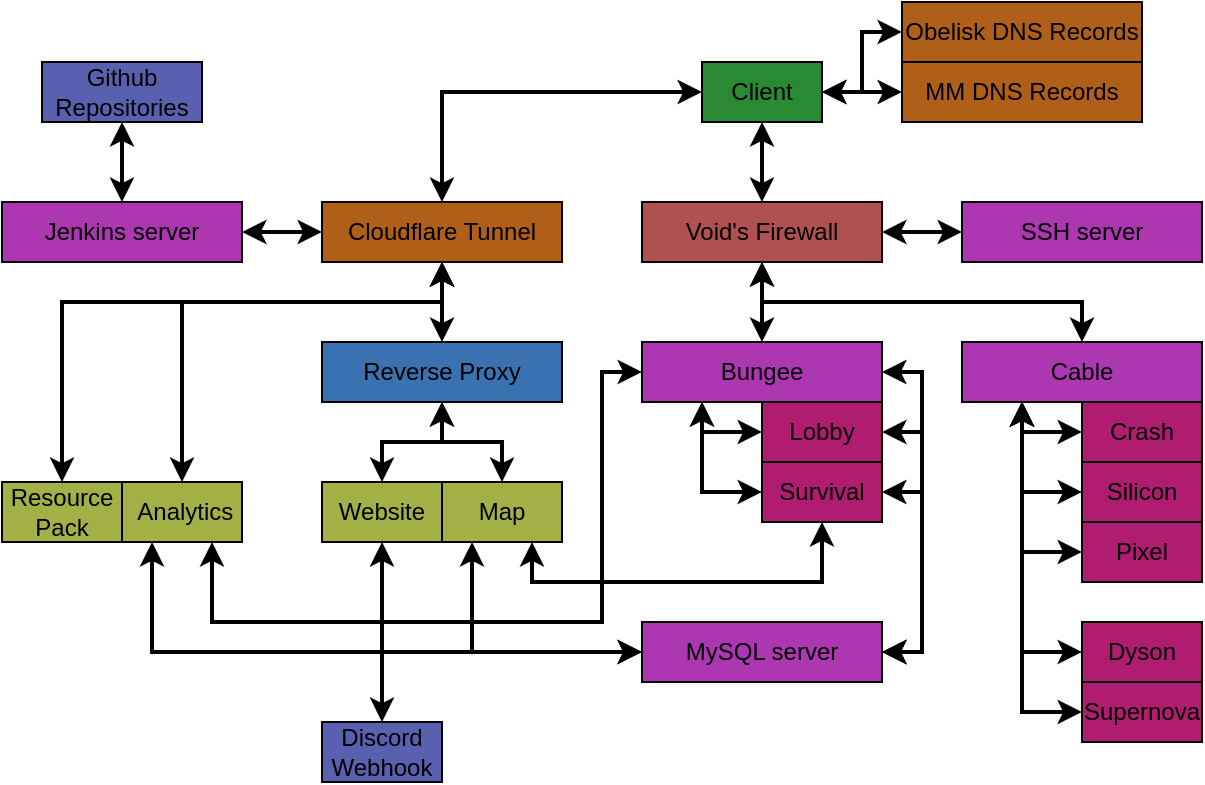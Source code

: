 <mxfile version="20.8.16" type="device"><diagram name="Page-1" id="O-rDqSpJpENzG2nXrZEO"><mxGraphModel dx="460" dy="293" grid="1" gridSize="10" guides="1" tooltips="1" connect="1" arrows="1" fold="1" page="1" pageScale="1" pageWidth="1169" pageHeight="827" math="0" shadow="0"><root><mxCell id="0"/><mxCell id="1" parent="0"/><mxCell id="ibCVNriFq5bXhmdNVv5Q-6" style="edgeStyle=orthogonalEdgeStyle;rounded=0;orthogonalLoop=1;jettySize=auto;html=1;startArrow=classic;startFill=1;strokeWidth=2;" parent="1" source="ibCVNriFq5bXhmdNVv5Q-1" edge="1"><mxGeometry relative="1" as="geometry"><mxPoint x="500" y="260" as="targetPoint"/></mxGeometry></mxCell><mxCell id="ibCVNriFq5bXhmdNVv5Q-7" style="edgeStyle=orthogonalEdgeStyle;rounded=0;orthogonalLoop=1;jettySize=auto;html=1;entryX=0;entryY=0.5;entryDx=0;entryDy=0;startArrow=classic;startFill=1;strokeWidth=2;" parent="1" source="ibCVNriFq5bXhmdNVv5Q-1" target="ibCVNriFq5bXhmdNVv5Q-2" edge="1"><mxGeometry relative="1" as="geometry"/></mxCell><mxCell id="ibCVNriFq5bXhmdNVv5Q-27" style="edgeStyle=orthogonalEdgeStyle;rounded=0;orthogonalLoop=1;jettySize=auto;html=1;strokeWidth=2;startArrow=classic;startFill=1;entryX=0.5;entryY=0;entryDx=0;entryDy=0;" parent="1" source="ibCVNriFq5bXhmdNVv5Q-1" target="ibCVNriFq5bXhmdNVv5Q-3" edge="1"><mxGeometry relative="1" as="geometry"><mxPoint x="340" y="230" as="targetPoint"/></mxGeometry></mxCell><mxCell id="sYzUzIoZ7bheXTovku1y-75" style="edgeStyle=orthogonalEdgeStyle;rounded=0;orthogonalLoop=1;jettySize=auto;html=1;entryX=0;entryY=0.5;entryDx=0;entryDy=0;strokeWidth=2;startArrow=classic;startFill=1;" edge="1" parent="1" source="ibCVNriFq5bXhmdNVv5Q-1" target="sYzUzIoZ7bheXTovku1y-73"><mxGeometry relative="1" as="geometry"/></mxCell><mxCell id="ibCVNriFq5bXhmdNVv5Q-1" value="Client" style="rounded=0;whiteSpace=wrap;html=1;fillColor=#298A33;" parent="1" vertex="1"><mxGeometry x="470" y="190" width="60" height="30" as="geometry"/></mxCell><mxCell id="ibCVNriFq5bXhmdNVv5Q-2" value="MM DNS Records" style="rounded=0;whiteSpace=wrap;html=1;fillColor=#B05F19;" parent="1" vertex="1"><mxGeometry x="570" y="190" width="120" height="30" as="geometry"/></mxCell><mxCell id="sYzUzIoZ7bheXTovku1y-68" style="edgeStyle=orthogonalEdgeStyle;rounded=0;orthogonalLoop=1;jettySize=auto;html=1;entryX=0.5;entryY=0;entryDx=0;entryDy=0;strokeWidth=2;startArrow=classic;startFill=1;" edge="1" parent="1" source="ibCVNriFq5bXhmdNVv5Q-3" target="sYzUzIoZ7bheXTovku1y-37"><mxGeometry relative="1" as="geometry"><Array as="points"><mxPoint x="340" y="310"/><mxPoint x="210" y="310"/></Array></mxGeometry></mxCell><mxCell id="sYzUzIoZ7bheXTovku1y-69" style="edgeStyle=orthogonalEdgeStyle;rounded=0;orthogonalLoop=1;jettySize=auto;html=1;entryX=0.5;entryY=0;entryDx=0;entryDy=0;strokeWidth=2;startArrow=classic;startFill=1;" edge="1" parent="1" source="ibCVNriFq5bXhmdNVv5Q-3" target="ibCVNriFq5bXhmdNVv5Q-20"><mxGeometry relative="1" as="geometry"><Array as="points"><mxPoint x="340" y="310"/><mxPoint x="150" y="310"/></Array></mxGeometry></mxCell><mxCell id="sYzUzIoZ7bheXTovku1y-72" style="edgeStyle=orthogonalEdgeStyle;rounded=0;orthogonalLoop=1;jettySize=auto;html=1;entryX=1;entryY=0.5;entryDx=0;entryDy=0;strokeWidth=2;startArrow=classic;startFill=1;" edge="1" parent="1" source="ibCVNriFq5bXhmdNVv5Q-3" target="sYzUzIoZ7bheXTovku1y-70"><mxGeometry relative="1" as="geometry"/></mxCell><mxCell id="ibCVNriFq5bXhmdNVv5Q-3" value="Cloudflare Tunnel" style="rounded=0;whiteSpace=wrap;html=1;fillColor=#B05F19;" parent="1" vertex="1"><mxGeometry x="280" y="260" width="120" height="30" as="geometry"/></mxCell><mxCell id="sYzUzIoZ7bheXTovku1y-53" style="edgeStyle=orthogonalEdgeStyle;rounded=0;orthogonalLoop=1;jettySize=auto;html=1;strokeWidth=2;startArrow=classic;startFill=1;" edge="1" parent="1" source="ibCVNriFq5bXhmdNVv5Q-8" target="ibCVNriFq5bXhmdNVv5Q-28"><mxGeometry relative="1" as="geometry"/></mxCell><mxCell id="sYzUzIoZ7bheXTovku1y-54" style="edgeStyle=orthogonalEdgeStyle;rounded=0;orthogonalLoop=1;jettySize=auto;html=1;strokeWidth=2;startArrow=classic;startFill=1;entryX=0.5;entryY=0;entryDx=0;entryDy=0;" edge="1" parent="1" source="ibCVNriFq5bXhmdNVv5Q-8" target="sYzUzIoZ7bheXTovku1y-27"><mxGeometry relative="1" as="geometry"><Array as="points"><mxPoint x="500" y="310"/><mxPoint x="660" y="310"/></Array></mxGeometry></mxCell><mxCell id="sYzUzIoZ7bheXTovku1y-71" style="edgeStyle=orthogonalEdgeStyle;rounded=0;orthogonalLoop=1;jettySize=auto;html=1;strokeWidth=2;startArrow=classic;startFill=1;" edge="1" parent="1" source="ibCVNriFq5bXhmdNVv5Q-8" target="sYzUzIoZ7bheXTovku1y-59"><mxGeometry relative="1" as="geometry"/></mxCell><mxCell id="ibCVNriFq5bXhmdNVv5Q-8" value="Void's Firewall" style="rounded=0;whiteSpace=wrap;html=1;fillColor=#B05151;" parent="1" vertex="1"><mxGeometry x="440" y="260" width="120" height="30" as="geometry"/></mxCell><mxCell id="ibCVNriFq5bXhmdNVv5Q-16" style="edgeStyle=orthogonalEdgeStyle;rounded=0;orthogonalLoop=1;jettySize=auto;html=1;exitX=0.5;exitY=1;exitDx=0;exitDy=0;strokeWidth=2;startArrow=classic;startFill=1;" parent="1" source="ibCVNriFq5bXhmdNVv5Q-3" target="ibCVNriFq5bXhmdNVv5Q-15" edge="1"><mxGeometry relative="1" as="geometry"><mxPoint x="340" y="350" as="sourcePoint"/></mxGeometry></mxCell><mxCell id="ibCVNriFq5bXhmdNVv5Q-15" value="Reverse Proxy" style="rounded=0;whiteSpace=wrap;html=1;fillColor=#3A71B0;fontStyle=0" parent="1" vertex="1"><mxGeometry x="280" y="330" width="120" height="30" as="geometry"/></mxCell><mxCell id="sYzUzIoZ7bheXTovku1y-64" style="edgeStyle=orthogonalEdgeStyle;rounded=0;orthogonalLoop=1;jettySize=auto;html=1;strokeWidth=2;startArrow=classic;startFill=1;" edge="1" parent="1" source="ibCVNriFq5bXhmdNVv5Q-18" target="ibCVNriFq5bXhmdNVv5Q-15"><mxGeometry relative="1" as="geometry"/></mxCell><mxCell id="ibCVNriFq5bXhmdNVv5Q-18" value="Map" style="rounded=0;whiteSpace=wrap;html=1;fillColor=#A2B045;fontStyle=0" parent="1" vertex="1"><mxGeometry x="340" y="400" width="60" height="30" as="geometry"/></mxCell><mxCell id="sYzUzIoZ7bheXTovku1y-65" style="edgeStyle=orthogonalEdgeStyle;rounded=0;orthogonalLoop=1;jettySize=auto;html=1;entryX=0.5;entryY=1;entryDx=0;entryDy=0;strokeWidth=2;startArrow=classic;startFill=1;exitX=0.5;exitY=0;exitDx=0;exitDy=0;" edge="1" parent="1" source="ibCVNriFq5bXhmdNVv5Q-19" target="ibCVNriFq5bXhmdNVv5Q-15"><mxGeometry relative="1" as="geometry"><Array as="points"><mxPoint x="310" y="380"/><mxPoint x="340" y="380"/></Array></mxGeometry></mxCell><mxCell id="sYzUzIoZ7bheXTovku1y-77" style="edgeStyle=orthogonalEdgeStyle;rounded=0;orthogonalLoop=1;jettySize=auto;html=1;entryX=0.5;entryY=0;entryDx=0;entryDy=0;strokeWidth=2;startArrow=classic;startFill=1;" edge="1" parent="1" source="ibCVNriFq5bXhmdNVv5Q-19" target="sYzUzIoZ7bheXTovku1y-76"><mxGeometry relative="1" as="geometry"/></mxCell><mxCell id="ibCVNriFq5bXhmdNVv5Q-19" value="Website" style="rounded=0;whiteSpace=wrap;html=1;fillColor=#A2B045;fontStyle=0" parent="1" vertex="1"><mxGeometry x="280" y="400" width="60" height="30" as="geometry"/></mxCell><mxCell id="ibCVNriFq5bXhmdNVv5Q-20" value="Resource&lt;br&gt;Pack" style="rounded=0;whiteSpace=wrap;html=1;fillColor=#A2B045;fontStyle=0" parent="1" vertex="1"><mxGeometry x="120" y="400" width="60" height="30" as="geometry"/></mxCell><mxCell id="sYzUzIoZ7bheXTovku1y-42" style="edgeStyle=orthogonalEdgeStyle;rounded=0;orthogonalLoop=1;jettySize=auto;html=1;exitX=0.25;exitY=1;exitDx=0;exitDy=0;entryX=0;entryY=0.5;entryDx=0;entryDy=0;strokeWidth=2;startArrow=classic;startFill=1;" edge="1" parent="1" source="ibCVNriFq5bXhmdNVv5Q-28" target="ibCVNriFq5bXhmdNVv5Q-29"><mxGeometry relative="1" as="geometry"><Array as="points"><mxPoint x="470" y="375"/></Array></mxGeometry></mxCell><mxCell id="sYzUzIoZ7bheXTovku1y-43" style="edgeStyle=orthogonalEdgeStyle;rounded=0;orthogonalLoop=1;jettySize=auto;html=1;exitX=0.25;exitY=1;exitDx=0;exitDy=0;entryX=0;entryY=0.5;entryDx=0;entryDy=0;strokeWidth=2;startArrow=classic;startFill=1;" edge="1" parent="1" source="ibCVNriFq5bXhmdNVv5Q-28" target="sYzUzIoZ7bheXTovku1y-2"><mxGeometry relative="1" as="geometry"/></mxCell><mxCell id="ibCVNriFq5bXhmdNVv5Q-28" value="Bungee" style="rounded=0;whiteSpace=wrap;html=1;fillColor=#AC37B0;fontStyle=0" parent="1" vertex="1"><mxGeometry x="440" y="330" width="120" height="30" as="geometry"/></mxCell><mxCell id="sYzUzIoZ7bheXTovku1y-57" style="edgeStyle=orthogonalEdgeStyle;rounded=0;orthogonalLoop=1;jettySize=auto;html=1;entryX=1;entryY=0.5;entryDx=0;entryDy=0;strokeWidth=2;startArrow=classic;startFill=1;" edge="1" parent="1" source="ibCVNriFq5bXhmdNVv5Q-29" target="sYzUzIoZ7bheXTovku1y-51"><mxGeometry relative="1" as="geometry"><Array as="points"><mxPoint x="580" y="375"/><mxPoint x="580" y="485"/></Array></mxGeometry></mxCell><mxCell id="ibCVNriFq5bXhmdNVv5Q-29" value="Lobby" style="rounded=0;whiteSpace=wrap;html=1;fillColor=#B01C70;fontStyle=0" parent="1" vertex="1"><mxGeometry x="500" y="360" width="60" height="30" as="geometry"/></mxCell><mxCell id="sYzUzIoZ7bheXTovku1y-44" style="edgeStyle=orthogonalEdgeStyle;rounded=0;orthogonalLoop=1;jettySize=auto;html=1;strokeWidth=2;startArrow=classic;startFill=1;entryX=0.75;entryY=1;entryDx=0;entryDy=0;" edge="1" parent="1" source="sYzUzIoZ7bheXTovku1y-2" target="ibCVNriFq5bXhmdNVv5Q-18"><mxGeometry relative="1" as="geometry"><mxPoint x="380" y="440" as="targetPoint"/><Array as="points"><mxPoint x="530" y="450"/><mxPoint x="385" y="450"/></Array></mxGeometry></mxCell><mxCell id="sYzUzIoZ7bheXTovku1y-56" style="edgeStyle=orthogonalEdgeStyle;rounded=0;orthogonalLoop=1;jettySize=auto;html=1;entryX=1;entryY=0.5;entryDx=0;entryDy=0;strokeWidth=2;startArrow=classic;startFill=1;" edge="1" parent="1" source="sYzUzIoZ7bheXTovku1y-2" target="sYzUzIoZ7bheXTovku1y-51"><mxGeometry relative="1" as="geometry"><Array as="points"><mxPoint x="580" y="405"/><mxPoint x="580" y="485"/></Array></mxGeometry></mxCell><mxCell id="sYzUzIoZ7bheXTovku1y-2" value="Survival" style="rounded=0;whiteSpace=wrap;html=1;fillColor=#B01C70;fontStyle=0" vertex="1" parent="1"><mxGeometry x="500" y="390" width="60" height="30" as="geometry"/></mxCell><mxCell id="sYzUzIoZ7bheXTovku1y-46" style="edgeStyle=orthogonalEdgeStyle;rounded=0;orthogonalLoop=1;jettySize=auto;html=1;exitX=0.25;exitY=1;exitDx=0;exitDy=0;entryX=0;entryY=0.5;entryDx=0;entryDy=0;strokeWidth=2;startArrow=classic;startFill=1;" edge="1" parent="1" source="sYzUzIoZ7bheXTovku1y-27" target="sYzUzIoZ7bheXTovku1y-29"><mxGeometry relative="1" as="geometry"><Array as="points"><mxPoint x="630" y="375"/></Array></mxGeometry></mxCell><mxCell id="sYzUzIoZ7bheXTovku1y-47" style="edgeStyle=orthogonalEdgeStyle;rounded=0;orthogonalLoop=1;jettySize=auto;html=1;exitX=0.25;exitY=1;exitDx=0;exitDy=0;entryX=0;entryY=0.5;entryDx=0;entryDy=0;strokeWidth=2;startArrow=classic;startFill=1;" edge="1" parent="1" source="sYzUzIoZ7bheXTovku1y-27" target="sYzUzIoZ7bheXTovku1y-28"><mxGeometry relative="1" as="geometry"/></mxCell><mxCell id="sYzUzIoZ7bheXTovku1y-48" style="edgeStyle=orthogonalEdgeStyle;rounded=0;orthogonalLoop=1;jettySize=auto;html=1;exitX=0.25;exitY=1;exitDx=0;exitDy=0;entryX=0;entryY=0.5;entryDx=0;entryDy=0;strokeWidth=2;startArrow=classic;startFill=1;" edge="1" parent="1" source="sYzUzIoZ7bheXTovku1y-27" target="sYzUzIoZ7bheXTovku1y-30"><mxGeometry relative="1" as="geometry"/></mxCell><mxCell id="sYzUzIoZ7bheXTovku1y-49" style="edgeStyle=orthogonalEdgeStyle;rounded=0;orthogonalLoop=1;jettySize=auto;html=1;exitX=0.25;exitY=1;exitDx=0;exitDy=0;entryX=0;entryY=0.5;entryDx=0;entryDy=0;strokeWidth=2;startArrow=classic;startFill=1;" edge="1" parent="1" source="sYzUzIoZ7bheXTovku1y-27" target="sYzUzIoZ7bheXTovku1y-31"><mxGeometry relative="1" as="geometry"/></mxCell><mxCell id="sYzUzIoZ7bheXTovku1y-50" style="edgeStyle=orthogonalEdgeStyle;rounded=0;orthogonalLoop=1;jettySize=auto;html=1;exitX=0.25;exitY=1;exitDx=0;exitDy=0;entryX=0;entryY=0.5;entryDx=0;entryDy=0;strokeWidth=2;startArrow=classic;startFill=1;" edge="1" parent="1" source="sYzUzIoZ7bheXTovku1y-27" target="sYzUzIoZ7bheXTovku1y-32"><mxGeometry relative="1" as="geometry"/></mxCell><mxCell id="sYzUzIoZ7bheXTovku1y-27" value="Cable" style="rounded=0;whiteSpace=wrap;html=1;fillColor=#AC37B0;fontStyle=0" vertex="1" parent="1"><mxGeometry x="600" y="330" width="120" height="30" as="geometry"/></mxCell><mxCell id="sYzUzIoZ7bheXTovku1y-28" value="Silicon" style="rounded=0;whiteSpace=wrap;html=1;fillColor=#B01C70;fontStyle=0" vertex="1" parent="1"><mxGeometry x="660" y="390" width="60" height="30" as="geometry"/></mxCell><mxCell id="sYzUzIoZ7bheXTovku1y-29" value="Crash" style="rounded=0;whiteSpace=wrap;html=1;fillColor=#B01C70;fontStyle=0" vertex="1" parent="1"><mxGeometry x="660" y="360" width="60" height="30" as="geometry"/></mxCell><mxCell id="sYzUzIoZ7bheXTovku1y-30" value="Pixel" style="rounded=0;whiteSpace=wrap;html=1;fillColor=#B01C70;fontStyle=0" vertex="1" parent="1"><mxGeometry x="660" y="420" width="60" height="30" as="geometry"/></mxCell><mxCell id="sYzUzIoZ7bheXTovku1y-31" value="Dyson" style="rounded=0;whiteSpace=wrap;html=1;fillColor=#B01C70;fontStyle=0" vertex="1" parent="1"><mxGeometry x="660" y="470" width="60" height="30" as="geometry"/></mxCell><mxCell id="sYzUzIoZ7bheXTovku1y-32" value="Supernova" style="rounded=0;whiteSpace=wrap;html=1;fillColor=#B01C70;fontStyle=0" vertex="1" parent="1"><mxGeometry x="660" y="500" width="60" height="30" as="geometry"/></mxCell><mxCell id="sYzUzIoZ7bheXTovku1y-66" style="edgeStyle=orthogonalEdgeStyle;rounded=0;orthogonalLoop=1;jettySize=auto;html=1;exitX=0.75;exitY=1;exitDx=0;exitDy=0;entryX=0;entryY=0.5;entryDx=0;entryDy=0;strokeWidth=2;startArrow=classic;startFill=1;" edge="1" parent="1" source="sYzUzIoZ7bheXTovku1y-37" target="ibCVNriFq5bXhmdNVv5Q-28"><mxGeometry relative="1" as="geometry"><Array as="points"><mxPoint x="225" y="470"/><mxPoint x="420" y="470"/><mxPoint x="420" y="345"/></Array></mxGeometry></mxCell><mxCell id="sYzUzIoZ7bheXTovku1y-37" value="&amp;nbsp;Analytics" style="rounded=0;whiteSpace=wrap;html=1;fillColor=#A2B045;fontStyle=0" vertex="1" parent="1"><mxGeometry x="180" y="400" width="60" height="30" as="geometry"/></mxCell><mxCell id="sYzUzIoZ7bheXTovku1y-58" style="edgeStyle=orthogonalEdgeStyle;rounded=0;orthogonalLoop=1;jettySize=auto;html=1;entryX=1;entryY=0.5;entryDx=0;entryDy=0;strokeWidth=2;startArrow=classic;startFill=1;" edge="1" parent="1" source="sYzUzIoZ7bheXTovku1y-51" target="ibCVNriFq5bXhmdNVv5Q-28"><mxGeometry relative="1" as="geometry"><Array as="points"><mxPoint x="580" y="485"/><mxPoint x="580" y="345"/></Array></mxGeometry></mxCell><mxCell id="sYzUzIoZ7bheXTovku1y-61" style="edgeStyle=orthogonalEdgeStyle;rounded=0;orthogonalLoop=1;jettySize=auto;html=1;entryX=0.25;entryY=1;entryDx=0;entryDy=0;strokeWidth=2;startArrow=classic;startFill=1;" edge="1" parent="1" source="sYzUzIoZ7bheXTovku1y-51" target="sYzUzIoZ7bheXTovku1y-37"><mxGeometry relative="1" as="geometry"/></mxCell><mxCell id="sYzUzIoZ7bheXTovku1y-63" style="edgeStyle=orthogonalEdgeStyle;rounded=0;orthogonalLoop=1;jettySize=auto;html=1;entryX=0.25;entryY=1;entryDx=0;entryDy=0;strokeWidth=2;startArrow=classic;startFill=1;" edge="1" parent="1" source="sYzUzIoZ7bheXTovku1y-51" target="ibCVNriFq5bXhmdNVv5Q-18"><mxGeometry relative="1" as="geometry"/></mxCell><mxCell id="sYzUzIoZ7bheXTovku1y-51" value="MySQL server" style="rounded=0;whiteSpace=wrap;html=1;fillColor=#AC37B0;fontStyle=0" vertex="1" parent="1"><mxGeometry x="440" y="470" width="120" height="30" as="geometry"/></mxCell><mxCell id="sYzUzIoZ7bheXTovku1y-59" value="SSH server" style="rounded=0;whiteSpace=wrap;html=1;fillColor=#AC37B0;fontStyle=0" vertex="1" parent="1"><mxGeometry x="600" y="260" width="120" height="30" as="geometry"/></mxCell><mxCell id="sYzUzIoZ7bheXTovku1y-80" style="edgeStyle=orthogonalEdgeStyle;rounded=0;orthogonalLoop=1;jettySize=auto;html=1;entryX=0.5;entryY=1;entryDx=0;entryDy=0;strokeWidth=2;startArrow=classic;startFill=1;" edge="1" parent="1" source="sYzUzIoZ7bheXTovku1y-70" target="sYzUzIoZ7bheXTovku1y-79"><mxGeometry relative="1" as="geometry"/></mxCell><mxCell id="sYzUzIoZ7bheXTovku1y-70" value="Jenkins server" style="rounded=0;whiteSpace=wrap;html=1;fillColor=#AC37B0;fontStyle=0" vertex="1" parent="1"><mxGeometry x="120" y="260" width="120" height="30" as="geometry"/></mxCell><mxCell id="sYzUzIoZ7bheXTovku1y-73" value="Obelisk DNS Records" style="rounded=0;whiteSpace=wrap;html=1;fillColor=#B05F19;" vertex="1" parent="1"><mxGeometry x="570" y="160" width="120" height="30" as="geometry"/></mxCell><mxCell id="sYzUzIoZ7bheXTovku1y-76" value="Discord Webhook" style="rounded=0;whiteSpace=wrap;html=1;fillColor=#5A60B0;fontStyle=0" vertex="1" parent="1"><mxGeometry x="280" y="520" width="60" height="30" as="geometry"/></mxCell><mxCell id="sYzUzIoZ7bheXTovku1y-79" value="Github Repositories" style="rounded=0;whiteSpace=wrap;html=1;fillColor=#5A60B0;fontStyle=0" vertex="1" parent="1"><mxGeometry x="140" y="190" width="80" height="30" as="geometry"/></mxCell></root></mxGraphModel></diagram></mxfile>